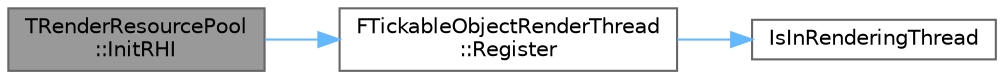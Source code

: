 digraph "TRenderResourcePool::InitRHI"
{
 // INTERACTIVE_SVG=YES
 // LATEX_PDF_SIZE
  bgcolor="transparent";
  edge [fontname=Helvetica,fontsize=10,labelfontname=Helvetica,labelfontsize=10];
  node [fontname=Helvetica,fontsize=10,shape=box,height=0.2,width=0.4];
  rankdir="LR";
  Node1 [id="Node000001",label="TRenderResourcePool\l::InitRHI",height=0.2,width=0.4,color="gray40", fillcolor="grey60", style="filled", fontcolor="black",tooltip="Initializes the RHI resources used by this resource."];
  Node1 -> Node2 [id="edge1_Node000001_Node000002",color="steelblue1",style="solid",tooltip=" "];
  Node2 [id="Node000002",label="FTickableObjectRenderThread\l::Register",height=0.2,width=0.4,color="grey40", fillcolor="white", style="filled",URL="$d3/dda/classFTickableObjectRenderThread.html#ae4d6e15bb3f6a361adb67a3d0338b27c",tooltip="Registers the object for ticking."];
  Node2 -> Node3 [id="edge2_Node000002_Node000003",color="steelblue1",style="solid",tooltip=" "];
  Node3 [id="Node000003",label="IsInRenderingThread",height=0.2,width=0.4,color="grey40", fillcolor="white", style="filled",URL="$d5/d8c/CoreGlobals_8h.html#ad1dc9bdc37ca4a19c64d5ffb8bc877d0",tooltip=" "];
}
